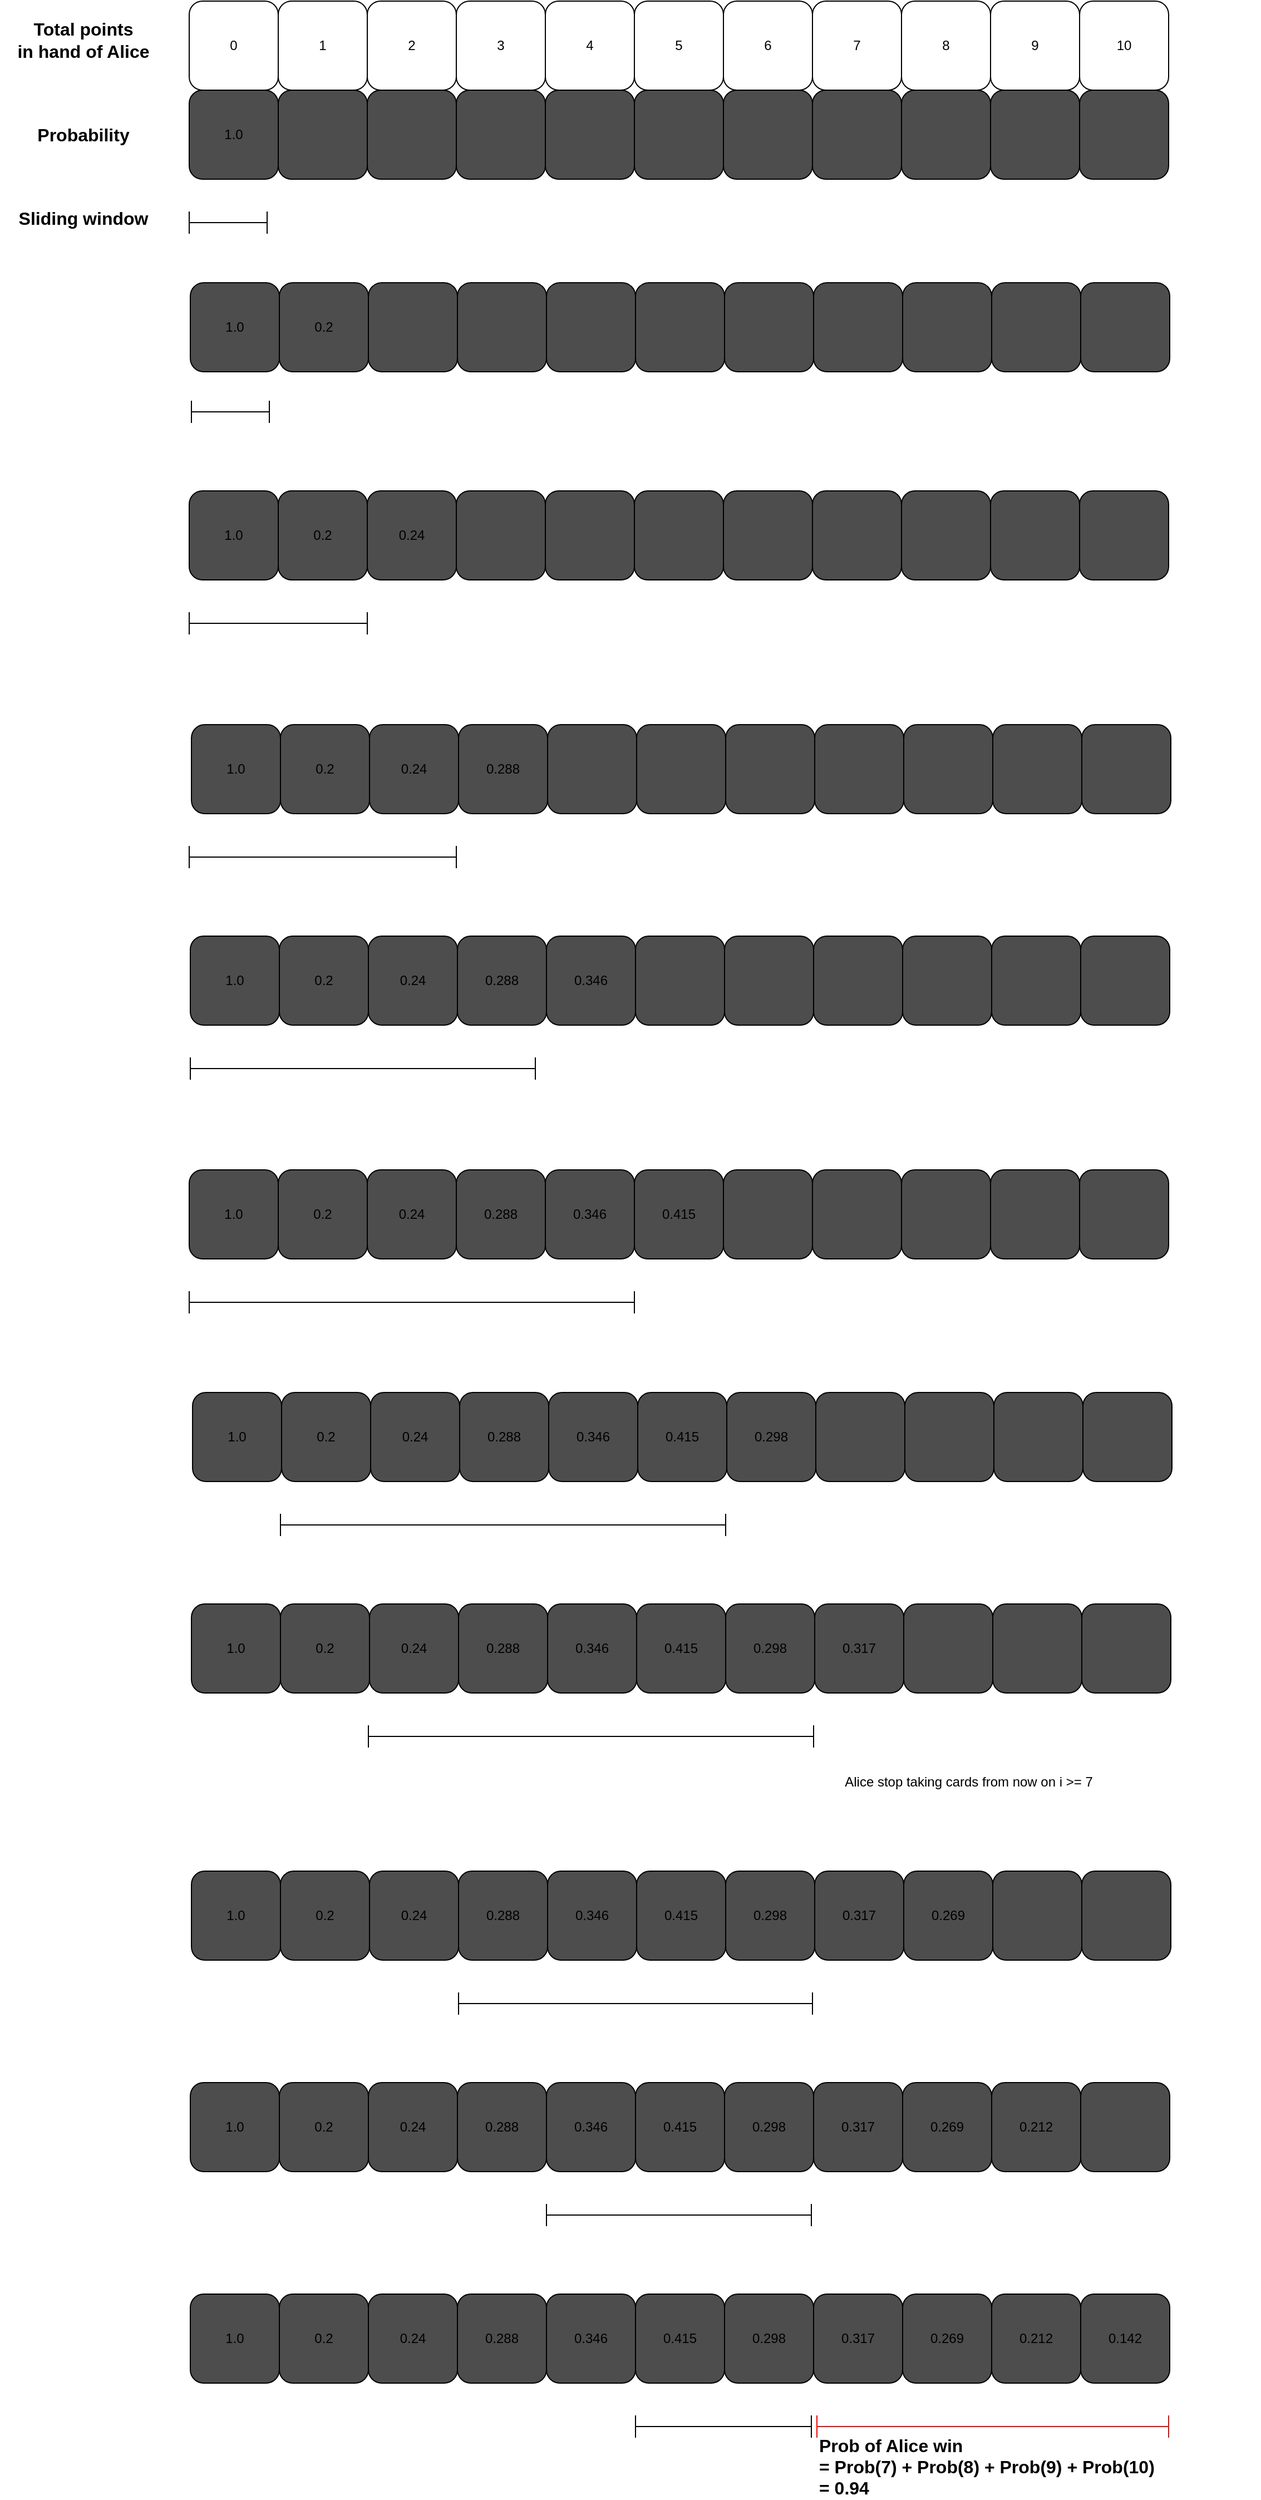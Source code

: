 <mxfile version="21.3.2" type="github">
  <diagram name="第 1 页" id="L3YYOfRVzUbYMGYdMul0">
    <mxGraphModel dx="1961" dy="727" grid="1" gridSize="10" guides="1" tooltips="1" connect="1" arrows="1" fold="1" page="1" pageScale="1" pageWidth="827" pageHeight="1169" math="0" shadow="0">
      <root>
        <mxCell id="0" />
        <mxCell id="1" parent="0" />
        <mxCell id="Uv0XRD-SDKMZK3PV6rSL-1" value="0" style="rounded=1;whiteSpace=wrap;html=1;" vertex="1" parent="1">
          <mxGeometry x="40" y="120" width="80" height="80" as="geometry" />
        </mxCell>
        <mxCell id="Uv0XRD-SDKMZK3PV6rSL-2" value="1" style="rounded=1;whiteSpace=wrap;html=1;" vertex="1" parent="1">
          <mxGeometry x="120" y="120" width="80" height="80" as="geometry" />
        </mxCell>
        <mxCell id="Uv0XRD-SDKMZK3PV6rSL-3" value="2" style="rounded=1;whiteSpace=wrap;html=1;" vertex="1" parent="1">
          <mxGeometry x="200" y="120" width="80" height="80" as="geometry" />
        </mxCell>
        <mxCell id="Uv0XRD-SDKMZK3PV6rSL-4" value="3" style="rounded=1;whiteSpace=wrap;html=1;" vertex="1" parent="1">
          <mxGeometry x="280" y="120" width="80" height="80" as="geometry" />
        </mxCell>
        <mxCell id="Uv0XRD-SDKMZK3PV6rSL-5" value="4" style="rounded=1;whiteSpace=wrap;html=1;" vertex="1" parent="1">
          <mxGeometry x="360" y="120" width="80" height="80" as="geometry" />
        </mxCell>
        <mxCell id="Uv0XRD-SDKMZK3PV6rSL-6" value="5" style="rounded=1;whiteSpace=wrap;html=1;" vertex="1" parent="1">
          <mxGeometry x="440" y="120" width="80" height="80" as="geometry" />
        </mxCell>
        <mxCell id="Uv0XRD-SDKMZK3PV6rSL-7" value="6" style="rounded=1;whiteSpace=wrap;html=1;" vertex="1" parent="1">
          <mxGeometry x="520" y="120" width="80" height="80" as="geometry" />
        </mxCell>
        <mxCell id="Uv0XRD-SDKMZK3PV6rSL-8" value="7" style="rounded=1;whiteSpace=wrap;html=1;" vertex="1" parent="1">
          <mxGeometry x="600" y="120" width="80" height="80" as="geometry" />
        </mxCell>
        <mxCell id="Uv0XRD-SDKMZK3PV6rSL-9" value="8" style="rounded=1;whiteSpace=wrap;html=1;" vertex="1" parent="1">
          <mxGeometry x="680" y="120" width="80" height="80" as="geometry" />
        </mxCell>
        <mxCell id="Uv0XRD-SDKMZK3PV6rSL-11" value="9" style="rounded=1;whiteSpace=wrap;html=1;" vertex="1" parent="1">
          <mxGeometry x="760" y="120" width="80" height="80" as="geometry" />
        </mxCell>
        <mxCell id="Uv0XRD-SDKMZK3PV6rSL-12" value="10" style="rounded=1;whiteSpace=wrap;html=1;" vertex="1" parent="1">
          <mxGeometry x="840" y="120" width="80" height="80" as="geometry" />
        </mxCell>
        <mxCell id="Uv0XRD-SDKMZK3PV6rSL-13" value="" style="shape=crossbar;whiteSpace=wrap;html=1;rounded=1;" vertex="1" parent="1">
          <mxGeometry x="40" y="309" width="70" height="20" as="geometry" />
        </mxCell>
        <mxCell id="Uv0XRD-SDKMZK3PV6rSL-14" value="1.0" style="rounded=1;whiteSpace=wrap;html=1;fillColor=#4D4D4D;" vertex="1" parent="1">
          <mxGeometry x="40" y="200" width="80" height="80" as="geometry" />
        </mxCell>
        <mxCell id="Uv0XRD-SDKMZK3PV6rSL-15" value="" style="rounded=1;whiteSpace=wrap;html=1;fillColor=#4D4D4D;" vertex="1" parent="1">
          <mxGeometry x="120" y="200" width="80" height="80" as="geometry" />
        </mxCell>
        <mxCell id="Uv0XRD-SDKMZK3PV6rSL-16" value="" style="rounded=1;whiteSpace=wrap;html=1;fillColor=#4D4D4D;" vertex="1" parent="1">
          <mxGeometry x="200" y="200" width="80" height="80" as="geometry" />
        </mxCell>
        <mxCell id="Uv0XRD-SDKMZK3PV6rSL-17" value="" style="rounded=1;whiteSpace=wrap;html=1;fillColor=#4D4D4D;" vertex="1" parent="1">
          <mxGeometry x="280" y="200" width="80" height="80" as="geometry" />
        </mxCell>
        <mxCell id="Uv0XRD-SDKMZK3PV6rSL-18" value="" style="rounded=1;whiteSpace=wrap;html=1;fillColor=#4D4D4D;" vertex="1" parent="1">
          <mxGeometry x="360" y="200" width="80" height="80" as="geometry" />
        </mxCell>
        <mxCell id="Uv0XRD-SDKMZK3PV6rSL-19" value="" style="rounded=1;whiteSpace=wrap;html=1;fillColor=#4D4D4D;" vertex="1" parent="1">
          <mxGeometry x="440" y="200" width="80" height="80" as="geometry" />
        </mxCell>
        <mxCell id="Uv0XRD-SDKMZK3PV6rSL-20" value="" style="rounded=1;whiteSpace=wrap;html=1;fillColor=#4D4D4D;" vertex="1" parent="1">
          <mxGeometry x="520" y="200" width="80" height="80" as="geometry" />
        </mxCell>
        <mxCell id="Uv0XRD-SDKMZK3PV6rSL-21" value="" style="rounded=1;whiteSpace=wrap;html=1;fillColor=#4D4D4D;" vertex="1" parent="1">
          <mxGeometry x="600" y="200" width="80" height="80" as="geometry" />
        </mxCell>
        <mxCell id="Uv0XRD-SDKMZK3PV6rSL-22" value="" style="rounded=1;whiteSpace=wrap;html=1;fillColor=#4D4D4D;" vertex="1" parent="1">
          <mxGeometry x="680" y="200" width="80" height="80" as="geometry" />
        </mxCell>
        <mxCell id="Uv0XRD-SDKMZK3PV6rSL-23" value="" style="rounded=1;whiteSpace=wrap;html=1;fillColor=#4D4D4D;" vertex="1" parent="1">
          <mxGeometry x="760" y="200" width="80" height="80" as="geometry" />
        </mxCell>
        <mxCell id="Uv0XRD-SDKMZK3PV6rSL-24" value="" style="rounded=1;whiteSpace=wrap;html=1;fillColor=#4D4D4D;" vertex="1" parent="1">
          <mxGeometry x="840" y="200" width="80" height="80" as="geometry" />
        </mxCell>
        <mxCell id="Uv0XRD-SDKMZK3PV6rSL-51" value="" style="group" vertex="1" connectable="0" parent="1">
          <mxGeometry x="40" y="560" width="880" height="129" as="geometry" />
        </mxCell>
        <mxCell id="Uv0XRD-SDKMZK3PV6rSL-27" value="" style="shape=crossbar;whiteSpace=wrap;html=1;rounded=1;" vertex="1" parent="Uv0XRD-SDKMZK3PV6rSL-51">
          <mxGeometry y="109" width="160" height="20" as="geometry" />
        </mxCell>
        <mxCell id="Uv0XRD-SDKMZK3PV6rSL-28" value="1.0" style="rounded=1;whiteSpace=wrap;html=1;fillColor=#4D4D4D;" vertex="1" parent="Uv0XRD-SDKMZK3PV6rSL-51">
          <mxGeometry width="80" height="80" as="geometry" />
        </mxCell>
        <mxCell id="Uv0XRD-SDKMZK3PV6rSL-29" value="0.2" style="rounded=1;whiteSpace=wrap;html=1;fillColor=#4D4D4D;" vertex="1" parent="Uv0XRD-SDKMZK3PV6rSL-51">
          <mxGeometry x="80" width="80" height="80" as="geometry" />
        </mxCell>
        <mxCell id="Uv0XRD-SDKMZK3PV6rSL-30" value="0.24" style="rounded=1;whiteSpace=wrap;html=1;fillColor=#4D4D4D;" vertex="1" parent="Uv0XRD-SDKMZK3PV6rSL-51">
          <mxGeometry x="160" width="80" height="80" as="geometry" />
        </mxCell>
        <mxCell id="Uv0XRD-SDKMZK3PV6rSL-31" value="" style="rounded=1;whiteSpace=wrap;html=1;fillColor=#4D4D4D;" vertex="1" parent="Uv0XRD-SDKMZK3PV6rSL-51">
          <mxGeometry x="240" width="80" height="80" as="geometry" />
        </mxCell>
        <mxCell id="Uv0XRD-SDKMZK3PV6rSL-32" value="" style="rounded=1;whiteSpace=wrap;html=1;fillColor=#4D4D4D;" vertex="1" parent="Uv0XRD-SDKMZK3PV6rSL-51">
          <mxGeometry x="320" width="80" height="80" as="geometry" />
        </mxCell>
        <mxCell id="Uv0XRD-SDKMZK3PV6rSL-33" value="" style="rounded=1;whiteSpace=wrap;html=1;fillColor=#4D4D4D;" vertex="1" parent="Uv0XRD-SDKMZK3PV6rSL-51">
          <mxGeometry x="400" width="80" height="80" as="geometry" />
        </mxCell>
        <mxCell id="Uv0XRD-SDKMZK3PV6rSL-34" value="" style="rounded=1;whiteSpace=wrap;html=1;fillColor=#4D4D4D;" vertex="1" parent="Uv0XRD-SDKMZK3PV6rSL-51">
          <mxGeometry x="480" width="80" height="80" as="geometry" />
        </mxCell>
        <mxCell id="Uv0XRD-SDKMZK3PV6rSL-35" value="" style="rounded=1;whiteSpace=wrap;html=1;fillColor=#4D4D4D;" vertex="1" parent="Uv0XRD-SDKMZK3PV6rSL-51">
          <mxGeometry x="560" width="80" height="80" as="geometry" />
        </mxCell>
        <mxCell id="Uv0XRD-SDKMZK3PV6rSL-36" value="" style="rounded=1;whiteSpace=wrap;html=1;fillColor=#4D4D4D;" vertex="1" parent="Uv0XRD-SDKMZK3PV6rSL-51">
          <mxGeometry x="640" width="80" height="80" as="geometry" />
        </mxCell>
        <mxCell id="Uv0XRD-SDKMZK3PV6rSL-37" value="" style="rounded=1;whiteSpace=wrap;html=1;fillColor=#4D4D4D;" vertex="1" parent="Uv0XRD-SDKMZK3PV6rSL-51">
          <mxGeometry x="720" width="80" height="80" as="geometry" />
        </mxCell>
        <mxCell id="Uv0XRD-SDKMZK3PV6rSL-38" value="" style="rounded=1;whiteSpace=wrap;html=1;fillColor=#4D4D4D;" vertex="1" parent="Uv0XRD-SDKMZK3PV6rSL-51">
          <mxGeometry x="800" width="80" height="80" as="geometry" />
        </mxCell>
        <mxCell id="Uv0XRD-SDKMZK3PV6rSL-52" value="" style="group" vertex="1" connectable="0" parent="1">
          <mxGeometry x="42" y="370" width="880" height="129" as="geometry" />
        </mxCell>
        <mxCell id="Uv0XRD-SDKMZK3PV6rSL-53" value="" style="shape=crossbar;whiteSpace=wrap;html=1;rounded=1;" vertex="1" parent="Uv0XRD-SDKMZK3PV6rSL-52">
          <mxGeometry y="109" width="70" height="20" as="geometry" />
        </mxCell>
        <mxCell id="Uv0XRD-SDKMZK3PV6rSL-54" value="1.0" style="rounded=1;whiteSpace=wrap;html=1;fillColor=#4D4D4D;" vertex="1" parent="1">
          <mxGeometry x="41" y="373" width="80" height="80" as="geometry" />
        </mxCell>
        <mxCell id="Uv0XRD-SDKMZK3PV6rSL-55" value="0.2" style="rounded=1;whiteSpace=wrap;html=1;fillColor=#4D4D4D;" vertex="1" parent="1">
          <mxGeometry x="121" y="373" width="80" height="80" as="geometry" />
        </mxCell>
        <mxCell id="Uv0XRD-SDKMZK3PV6rSL-56" value="" style="rounded=1;whiteSpace=wrap;html=1;fillColor=#4D4D4D;" vertex="1" parent="1">
          <mxGeometry x="201" y="373" width="80" height="80" as="geometry" />
        </mxCell>
        <mxCell id="Uv0XRD-SDKMZK3PV6rSL-57" value="" style="rounded=1;whiteSpace=wrap;html=1;fillColor=#4D4D4D;" vertex="1" parent="1">
          <mxGeometry x="281" y="373" width="80" height="80" as="geometry" />
        </mxCell>
        <mxCell id="Uv0XRD-SDKMZK3PV6rSL-58" value="" style="rounded=1;whiteSpace=wrap;html=1;fillColor=#4D4D4D;" vertex="1" parent="1">
          <mxGeometry x="361" y="373" width="80" height="80" as="geometry" />
        </mxCell>
        <mxCell id="Uv0XRD-SDKMZK3PV6rSL-59" value="" style="rounded=1;whiteSpace=wrap;html=1;fillColor=#4D4D4D;" vertex="1" parent="1">
          <mxGeometry x="441" y="373" width="80" height="80" as="geometry" />
        </mxCell>
        <mxCell id="Uv0XRD-SDKMZK3PV6rSL-60" value="" style="rounded=1;whiteSpace=wrap;html=1;fillColor=#4D4D4D;" vertex="1" parent="1">
          <mxGeometry x="521" y="373" width="80" height="80" as="geometry" />
        </mxCell>
        <mxCell id="Uv0XRD-SDKMZK3PV6rSL-61" value="" style="rounded=1;whiteSpace=wrap;html=1;fillColor=#4D4D4D;" vertex="1" parent="1">
          <mxGeometry x="601" y="373" width="80" height="80" as="geometry" />
        </mxCell>
        <mxCell id="Uv0XRD-SDKMZK3PV6rSL-62" value="" style="rounded=1;whiteSpace=wrap;html=1;fillColor=#4D4D4D;" vertex="1" parent="1">
          <mxGeometry x="681" y="373" width="80" height="80" as="geometry" />
        </mxCell>
        <mxCell id="Uv0XRD-SDKMZK3PV6rSL-63" value="" style="rounded=1;whiteSpace=wrap;html=1;fillColor=#4D4D4D;" vertex="1" parent="1">
          <mxGeometry x="761" y="373" width="80" height="80" as="geometry" />
        </mxCell>
        <mxCell id="Uv0XRD-SDKMZK3PV6rSL-64" value="" style="rounded=1;whiteSpace=wrap;html=1;fillColor=#4D4D4D;" vertex="1" parent="1">
          <mxGeometry x="841" y="373" width="80" height="80" as="geometry" />
        </mxCell>
        <mxCell id="Uv0XRD-SDKMZK3PV6rSL-65" value="" style="group" vertex="1" connectable="0" parent="1">
          <mxGeometry x="41" y="960" width="880" height="129" as="geometry" />
        </mxCell>
        <mxCell id="Uv0XRD-SDKMZK3PV6rSL-66" value="" style="shape=crossbar;whiteSpace=wrap;html=1;rounded=1;" vertex="1" parent="Uv0XRD-SDKMZK3PV6rSL-65">
          <mxGeometry y="109" width="310" height="20" as="geometry" />
        </mxCell>
        <mxCell id="Uv0XRD-SDKMZK3PV6rSL-67" value="1.0" style="rounded=1;whiteSpace=wrap;html=1;fillColor=#4D4D4D;" vertex="1" parent="Uv0XRD-SDKMZK3PV6rSL-65">
          <mxGeometry width="80" height="80" as="geometry" />
        </mxCell>
        <mxCell id="Uv0XRD-SDKMZK3PV6rSL-68" value="0.2" style="rounded=1;whiteSpace=wrap;html=1;fillColor=#4D4D4D;" vertex="1" parent="Uv0XRD-SDKMZK3PV6rSL-65">
          <mxGeometry x="80" width="80" height="80" as="geometry" />
        </mxCell>
        <mxCell id="Uv0XRD-SDKMZK3PV6rSL-69" value="0.24" style="rounded=1;whiteSpace=wrap;html=1;fillColor=#4D4D4D;" vertex="1" parent="Uv0XRD-SDKMZK3PV6rSL-65">
          <mxGeometry x="160" width="80" height="80" as="geometry" />
        </mxCell>
        <mxCell id="Uv0XRD-SDKMZK3PV6rSL-70" value="0.288" style="rounded=1;whiteSpace=wrap;html=1;fillColor=#4D4D4D;" vertex="1" parent="Uv0XRD-SDKMZK3PV6rSL-65">
          <mxGeometry x="240" width="80" height="80" as="geometry" />
        </mxCell>
        <mxCell id="Uv0XRD-SDKMZK3PV6rSL-71" value="0.346" style="rounded=1;whiteSpace=wrap;html=1;fillColor=#4D4D4D;" vertex="1" parent="Uv0XRD-SDKMZK3PV6rSL-65">
          <mxGeometry x="320" width="80" height="80" as="geometry" />
        </mxCell>
        <mxCell id="Uv0XRD-SDKMZK3PV6rSL-72" value="" style="rounded=1;whiteSpace=wrap;html=1;fillColor=#4D4D4D;" vertex="1" parent="Uv0XRD-SDKMZK3PV6rSL-65">
          <mxGeometry x="400" width="80" height="80" as="geometry" />
        </mxCell>
        <mxCell id="Uv0XRD-SDKMZK3PV6rSL-73" value="" style="rounded=1;whiteSpace=wrap;html=1;fillColor=#4D4D4D;" vertex="1" parent="Uv0XRD-SDKMZK3PV6rSL-65">
          <mxGeometry x="480" width="80" height="80" as="geometry" />
        </mxCell>
        <mxCell id="Uv0XRD-SDKMZK3PV6rSL-74" value="" style="rounded=1;whiteSpace=wrap;html=1;fillColor=#4D4D4D;" vertex="1" parent="Uv0XRD-SDKMZK3PV6rSL-65">
          <mxGeometry x="560" width="80" height="80" as="geometry" />
        </mxCell>
        <mxCell id="Uv0XRD-SDKMZK3PV6rSL-75" value="" style="rounded=1;whiteSpace=wrap;html=1;fillColor=#4D4D4D;" vertex="1" parent="Uv0XRD-SDKMZK3PV6rSL-65">
          <mxGeometry x="640" width="80" height="80" as="geometry" />
        </mxCell>
        <mxCell id="Uv0XRD-SDKMZK3PV6rSL-76" value="" style="rounded=1;whiteSpace=wrap;html=1;fillColor=#4D4D4D;" vertex="1" parent="Uv0XRD-SDKMZK3PV6rSL-65">
          <mxGeometry x="720" width="80" height="80" as="geometry" />
        </mxCell>
        <mxCell id="Uv0XRD-SDKMZK3PV6rSL-77" value="" style="rounded=1;whiteSpace=wrap;html=1;fillColor=#4D4D4D;" vertex="1" parent="Uv0XRD-SDKMZK3PV6rSL-65">
          <mxGeometry x="800" width="80" height="80" as="geometry" />
        </mxCell>
        <mxCell id="Uv0XRD-SDKMZK3PV6rSL-78" value="" style="group" vertex="1" connectable="0" parent="1">
          <mxGeometry x="52" y="770" width="880" height="129" as="geometry" />
        </mxCell>
        <mxCell id="Uv0XRD-SDKMZK3PV6rSL-79" value="" style="shape=crossbar;whiteSpace=wrap;html=1;rounded=1;" vertex="1" parent="Uv0XRD-SDKMZK3PV6rSL-78">
          <mxGeometry x="-12" y="109" width="240" height="20" as="geometry" />
        </mxCell>
        <mxCell id="Uv0XRD-SDKMZK3PV6rSL-80" value="1.0" style="rounded=1;whiteSpace=wrap;html=1;fillColor=#4D4D4D;" vertex="1" parent="Uv0XRD-SDKMZK3PV6rSL-78">
          <mxGeometry x="-10" width="80" height="80" as="geometry" />
        </mxCell>
        <mxCell id="Uv0XRD-SDKMZK3PV6rSL-81" value="0.2" style="rounded=1;whiteSpace=wrap;html=1;fillColor=#4D4D4D;" vertex="1" parent="Uv0XRD-SDKMZK3PV6rSL-78">
          <mxGeometry x="70" width="80" height="80" as="geometry" />
        </mxCell>
        <mxCell id="Uv0XRD-SDKMZK3PV6rSL-82" value="0.24" style="rounded=1;whiteSpace=wrap;html=1;fillColor=#4D4D4D;" vertex="1" parent="Uv0XRD-SDKMZK3PV6rSL-78">
          <mxGeometry x="150" width="80" height="80" as="geometry" />
        </mxCell>
        <mxCell id="Uv0XRD-SDKMZK3PV6rSL-83" value="0.288" style="rounded=1;whiteSpace=wrap;html=1;fillColor=#4D4D4D;" vertex="1" parent="Uv0XRD-SDKMZK3PV6rSL-78">
          <mxGeometry x="230" width="80" height="80" as="geometry" />
        </mxCell>
        <mxCell id="Uv0XRD-SDKMZK3PV6rSL-84" value="" style="rounded=1;whiteSpace=wrap;html=1;fillColor=#4D4D4D;" vertex="1" parent="Uv0XRD-SDKMZK3PV6rSL-78">
          <mxGeometry x="310" width="80" height="80" as="geometry" />
        </mxCell>
        <mxCell id="Uv0XRD-SDKMZK3PV6rSL-85" value="" style="rounded=1;whiteSpace=wrap;html=1;fillColor=#4D4D4D;" vertex="1" parent="Uv0XRD-SDKMZK3PV6rSL-78">
          <mxGeometry x="390" width="80" height="80" as="geometry" />
        </mxCell>
        <mxCell id="Uv0XRD-SDKMZK3PV6rSL-86" value="" style="rounded=1;whiteSpace=wrap;html=1;fillColor=#4D4D4D;" vertex="1" parent="Uv0XRD-SDKMZK3PV6rSL-78">
          <mxGeometry x="470" width="80" height="80" as="geometry" />
        </mxCell>
        <mxCell id="Uv0XRD-SDKMZK3PV6rSL-87" value="" style="rounded=1;whiteSpace=wrap;html=1;fillColor=#4D4D4D;" vertex="1" parent="Uv0XRD-SDKMZK3PV6rSL-78">
          <mxGeometry x="550" width="80" height="80" as="geometry" />
        </mxCell>
        <mxCell id="Uv0XRD-SDKMZK3PV6rSL-88" value="" style="rounded=1;whiteSpace=wrap;html=1;fillColor=#4D4D4D;" vertex="1" parent="Uv0XRD-SDKMZK3PV6rSL-78">
          <mxGeometry x="630" width="80" height="80" as="geometry" />
        </mxCell>
        <mxCell id="Uv0XRD-SDKMZK3PV6rSL-89" value="" style="rounded=1;whiteSpace=wrap;html=1;fillColor=#4D4D4D;" vertex="1" parent="Uv0XRD-SDKMZK3PV6rSL-78">
          <mxGeometry x="710" width="80" height="80" as="geometry" />
        </mxCell>
        <mxCell id="Uv0XRD-SDKMZK3PV6rSL-90" value="" style="rounded=1;whiteSpace=wrap;html=1;fillColor=#4D4D4D;" vertex="1" parent="Uv0XRD-SDKMZK3PV6rSL-78">
          <mxGeometry x="790" width="80" height="80" as="geometry" />
        </mxCell>
        <mxCell id="Uv0XRD-SDKMZK3PV6rSL-92" value="" style="group" vertex="1" connectable="0" parent="1">
          <mxGeometry x="42" y="1800" width="880" height="129" as="geometry" />
        </mxCell>
        <mxCell id="Uv0XRD-SDKMZK3PV6rSL-93" value="" style="shape=crossbar;whiteSpace=wrap;html=1;rounded=1;" vertex="1" parent="Uv0XRD-SDKMZK3PV6rSL-92">
          <mxGeometry x="240" y="109" width="318" height="20" as="geometry" />
        </mxCell>
        <mxCell id="Uv0XRD-SDKMZK3PV6rSL-94" value="1.0" style="rounded=1;whiteSpace=wrap;html=1;fillColor=#4D4D4D;" vertex="1" parent="Uv0XRD-SDKMZK3PV6rSL-92">
          <mxGeometry width="80" height="80" as="geometry" />
        </mxCell>
        <mxCell id="Uv0XRD-SDKMZK3PV6rSL-95" value="0.2" style="rounded=1;whiteSpace=wrap;html=1;fillColor=#4D4D4D;" vertex="1" parent="Uv0XRD-SDKMZK3PV6rSL-92">
          <mxGeometry x="80" width="80" height="80" as="geometry" />
        </mxCell>
        <mxCell id="Uv0XRD-SDKMZK3PV6rSL-96" value="0.24" style="rounded=1;whiteSpace=wrap;html=1;fillColor=#4D4D4D;" vertex="1" parent="Uv0XRD-SDKMZK3PV6rSL-92">
          <mxGeometry x="160" width="80" height="80" as="geometry" />
        </mxCell>
        <mxCell id="Uv0XRD-SDKMZK3PV6rSL-97" value="0.288" style="rounded=1;whiteSpace=wrap;html=1;fillColor=#4D4D4D;" vertex="1" parent="Uv0XRD-SDKMZK3PV6rSL-92">
          <mxGeometry x="240" width="80" height="80" as="geometry" />
        </mxCell>
        <mxCell id="Uv0XRD-SDKMZK3PV6rSL-98" value="0.346" style="rounded=1;whiteSpace=wrap;html=1;fillColor=#4D4D4D;" vertex="1" parent="Uv0XRD-SDKMZK3PV6rSL-92">
          <mxGeometry x="320" width="80" height="80" as="geometry" />
        </mxCell>
        <mxCell id="Uv0XRD-SDKMZK3PV6rSL-99" value="0.415" style="rounded=1;whiteSpace=wrap;html=1;fillColor=#4D4D4D;" vertex="1" parent="Uv0XRD-SDKMZK3PV6rSL-92">
          <mxGeometry x="400" width="80" height="80" as="geometry" />
        </mxCell>
        <mxCell id="Uv0XRD-SDKMZK3PV6rSL-100" value="0.298" style="rounded=1;whiteSpace=wrap;html=1;fillColor=#4D4D4D;" vertex="1" parent="Uv0XRD-SDKMZK3PV6rSL-92">
          <mxGeometry x="480" width="80" height="80" as="geometry" />
        </mxCell>
        <mxCell id="Uv0XRD-SDKMZK3PV6rSL-101" value="0.317" style="rounded=1;whiteSpace=wrap;html=1;fillColor=#4D4D4D;" vertex="1" parent="Uv0XRD-SDKMZK3PV6rSL-92">
          <mxGeometry x="560" width="80" height="80" as="geometry" />
        </mxCell>
        <mxCell id="Uv0XRD-SDKMZK3PV6rSL-102" value="0.269" style="rounded=1;whiteSpace=wrap;html=1;fillColor=#4D4D4D;" vertex="1" parent="Uv0XRD-SDKMZK3PV6rSL-92">
          <mxGeometry x="640" width="80" height="80" as="geometry" />
        </mxCell>
        <mxCell id="Uv0XRD-SDKMZK3PV6rSL-103" value="" style="rounded=1;whiteSpace=wrap;html=1;fillColor=#4D4D4D;" vertex="1" parent="Uv0XRD-SDKMZK3PV6rSL-92">
          <mxGeometry x="720" width="80" height="80" as="geometry" />
        </mxCell>
        <mxCell id="Uv0XRD-SDKMZK3PV6rSL-104" value="" style="rounded=1;whiteSpace=wrap;html=1;fillColor=#4D4D4D;" vertex="1" parent="Uv0XRD-SDKMZK3PV6rSL-92">
          <mxGeometry x="800" width="80" height="80" as="geometry" />
        </mxCell>
        <mxCell id="Uv0XRD-SDKMZK3PV6rSL-105" value="" style="group" vertex="1" connectable="0" parent="1">
          <mxGeometry x="48" y="1170" width="880" height="129" as="geometry" />
        </mxCell>
        <mxCell id="Uv0XRD-SDKMZK3PV6rSL-106" value="" style="shape=crossbar;whiteSpace=wrap;html=1;rounded=1;" vertex="1" parent="Uv0XRD-SDKMZK3PV6rSL-105">
          <mxGeometry x="-8" y="109" width="400" height="20" as="geometry" />
        </mxCell>
        <mxCell id="Uv0XRD-SDKMZK3PV6rSL-107" value="1.0" style="rounded=1;whiteSpace=wrap;html=1;fillColor=#4D4D4D;" vertex="1" parent="Uv0XRD-SDKMZK3PV6rSL-105">
          <mxGeometry x="-8" width="80" height="80" as="geometry" />
        </mxCell>
        <mxCell id="Uv0XRD-SDKMZK3PV6rSL-108" value="0.2" style="rounded=1;whiteSpace=wrap;html=1;fillColor=#4D4D4D;" vertex="1" parent="Uv0XRD-SDKMZK3PV6rSL-105">
          <mxGeometry x="72" width="80" height="80" as="geometry" />
        </mxCell>
        <mxCell id="Uv0XRD-SDKMZK3PV6rSL-109" value="0.24" style="rounded=1;whiteSpace=wrap;html=1;fillColor=#4D4D4D;" vertex="1" parent="Uv0XRD-SDKMZK3PV6rSL-105">
          <mxGeometry x="152" width="80" height="80" as="geometry" />
        </mxCell>
        <mxCell id="Uv0XRD-SDKMZK3PV6rSL-110" value="0.288" style="rounded=1;whiteSpace=wrap;html=1;fillColor=#4D4D4D;" vertex="1" parent="Uv0XRD-SDKMZK3PV6rSL-105">
          <mxGeometry x="232" width="80" height="80" as="geometry" />
        </mxCell>
        <mxCell id="Uv0XRD-SDKMZK3PV6rSL-111" value="0.346" style="rounded=1;whiteSpace=wrap;html=1;fillColor=#4D4D4D;" vertex="1" parent="Uv0XRD-SDKMZK3PV6rSL-105">
          <mxGeometry x="312" width="80" height="80" as="geometry" />
        </mxCell>
        <mxCell id="Uv0XRD-SDKMZK3PV6rSL-112" value="0.415" style="rounded=1;whiteSpace=wrap;html=1;fillColor=#4D4D4D;" vertex="1" parent="Uv0XRD-SDKMZK3PV6rSL-105">
          <mxGeometry x="392" width="80" height="80" as="geometry" />
        </mxCell>
        <mxCell id="Uv0XRD-SDKMZK3PV6rSL-113" value="" style="rounded=1;whiteSpace=wrap;html=1;fillColor=#4D4D4D;" vertex="1" parent="Uv0XRD-SDKMZK3PV6rSL-105">
          <mxGeometry x="472" width="80" height="80" as="geometry" />
        </mxCell>
        <mxCell id="Uv0XRD-SDKMZK3PV6rSL-114" value="" style="rounded=1;whiteSpace=wrap;html=1;fillColor=#4D4D4D;" vertex="1" parent="Uv0XRD-SDKMZK3PV6rSL-105">
          <mxGeometry x="552" width="80" height="80" as="geometry" />
        </mxCell>
        <mxCell id="Uv0XRD-SDKMZK3PV6rSL-115" value="" style="rounded=1;whiteSpace=wrap;html=1;fillColor=#4D4D4D;" vertex="1" parent="Uv0XRD-SDKMZK3PV6rSL-105">
          <mxGeometry x="632" width="80" height="80" as="geometry" />
        </mxCell>
        <mxCell id="Uv0XRD-SDKMZK3PV6rSL-116" value="" style="rounded=1;whiteSpace=wrap;html=1;fillColor=#4D4D4D;" vertex="1" parent="Uv0XRD-SDKMZK3PV6rSL-105">
          <mxGeometry x="712" width="80" height="80" as="geometry" />
        </mxCell>
        <mxCell id="Uv0XRD-SDKMZK3PV6rSL-117" value="" style="rounded=1;whiteSpace=wrap;html=1;fillColor=#4D4D4D;" vertex="1" parent="Uv0XRD-SDKMZK3PV6rSL-105">
          <mxGeometry x="792" width="80" height="80" as="geometry" />
        </mxCell>
        <mxCell id="Uv0XRD-SDKMZK3PV6rSL-118" value="" style="group" vertex="1" connectable="0" parent="1">
          <mxGeometry x="43" y="1370" width="880" height="129" as="geometry" />
        </mxCell>
        <mxCell id="Uv0XRD-SDKMZK3PV6rSL-119" value="" style="shape=crossbar;whiteSpace=wrap;html=1;rounded=1;" vertex="1" parent="Uv0XRD-SDKMZK3PV6rSL-118">
          <mxGeometry x="79" y="109" width="400" height="20" as="geometry" />
        </mxCell>
        <mxCell id="Uv0XRD-SDKMZK3PV6rSL-120" value="1.0" style="rounded=1;whiteSpace=wrap;html=1;fillColor=#4D4D4D;" vertex="1" parent="Uv0XRD-SDKMZK3PV6rSL-118">
          <mxGeometry width="80" height="80" as="geometry" />
        </mxCell>
        <mxCell id="Uv0XRD-SDKMZK3PV6rSL-121" value="0.2" style="rounded=1;whiteSpace=wrap;html=1;fillColor=#4D4D4D;" vertex="1" parent="Uv0XRD-SDKMZK3PV6rSL-118">
          <mxGeometry x="80" width="80" height="80" as="geometry" />
        </mxCell>
        <mxCell id="Uv0XRD-SDKMZK3PV6rSL-122" value="0.24" style="rounded=1;whiteSpace=wrap;html=1;fillColor=#4D4D4D;" vertex="1" parent="Uv0XRD-SDKMZK3PV6rSL-118">
          <mxGeometry x="160" width="80" height="80" as="geometry" />
        </mxCell>
        <mxCell id="Uv0XRD-SDKMZK3PV6rSL-123" value="0.288" style="rounded=1;whiteSpace=wrap;html=1;fillColor=#4D4D4D;" vertex="1" parent="Uv0XRD-SDKMZK3PV6rSL-118">
          <mxGeometry x="240" width="80" height="80" as="geometry" />
        </mxCell>
        <mxCell id="Uv0XRD-SDKMZK3PV6rSL-124" value="0.346" style="rounded=1;whiteSpace=wrap;html=1;fillColor=#4D4D4D;" vertex="1" parent="Uv0XRD-SDKMZK3PV6rSL-118">
          <mxGeometry x="320" width="80" height="80" as="geometry" />
        </mxCell>
        <mxCell id="Uv0XRD-SDKMZK3PV6rSL-125" value="0.415" style="rounded=1;whiteSpace=wrap;html=1;fillColor=#4D4D4D;" vertex="1" parent="Uv0XRD-SDKMZK3PV6rSL-118">
          <mxGeometry x="400" width="80" height="80" as="geometry" />
        </mxCell>
        <mxCell id="Uv0XRD-SDKMZK3PV6rSL-126" value="0.298" style="rounded=1;whiteSpace=wrap;html=1;fillColor=#4D4D4D;" vertex="1" parent="Uv0XRD-SDKMZK3PV6rSL-118">
          <mxGeometry x="480" width="80" height="80" as="geometry" />
        </mxCell>
        <mxCell id="Uv0XRD-SDKMZK3PV6rSL-127" value="" style="rounded=1;whiteSpace=wrap;html=1;fillColor=#4D4D4D;" vertex="1" parent="Uv0XRD-SDKMZK3PV6rSL-118">
          <mxGeometry x="560" width="80" height="80" as="geometry" />
        </mxCell>
        <mxCell id="Uv0XRD-SDKMZK3PV6rSL-128" value="" style="rounded=1;whiteSpace=wrap;html=1;fillColor=#4D4D4D;" vertex="1" parent="Uv0XRD-SDKMZK3PV6rSL-118">
          <mxGeometry x="640" width="80" height="80" as="geometry" />
        </mxCell>
        <mxCell id="Uv0XRD-SDKMZK3PV6rSL-129" value="" style="rounded=1;whiteSpace=wrap;html=1;fillColor=#4D4D4D;" vertex="1" parent="Uv0XRD-SDKMZK3PV6rSL-118">
          <mxGeometry x="720" width="80" height="80" as="geometry" />
        </mxCell>
        <mxCell id="Uv0XRD-SDKMZK3PV6rSL-130" value="" style="rounded=1;whiteSpace=wrap;html=1;fillColor=#4D4D4D;" vertex="1" parent="Uv0XRD-SDKMZK3PV6rSL-118">
          <mxGeometry x="800" width="80" height="80" as="geometry" />
        </mxCell>
        <mxCell id="Uv0XRD-SDKMZK3PV6rSL-131" value="Alice stop taking cards from now on i &amp;gt;= 7" style="text;html=1;strokeColor=none;fillColor=none;align=center;verticalAlign=middle;whiteSpace=wrap;rounded=0;" vertex="1" parent="1">
          <mxGeometry x="611" y="1705" width="259" height="30" as="geometry" />
        </mxCell>
        <mxCell id="Uv0XRD-SDKMZK3PV6rSL-132" value="" style="group" vertex="1" connectable="0" parent="1">
          <mxGeometry x="50" y="1560" width="880" height="129" as="geometry" />
        </mxCell>
        <mxCell id="Uv0XRD-SDKMZK3PV6rSL-133" value="" style="shape=crossbar;whiteSpace=wrap;html=1;rounded=1;" vertex="1" parent="Uv0XRD-SDKMZK3PV6rSL-132">
          <mxGeometry x="151" y="109" width="400" height="20" as="geometry" />
        </mxCell>
        <mxCell id="Uv0XRD-SDKMZK3PV6rSL-134" value="1.0" style="rounded=1;whiteSpace=wrap;html=1;fillColor=#4D4D4D;" vertex="1" parent="Uv0XRD-SDKMZK3PV6rSL-132">
          <mxGeometry x="-8" width="80" height="80" as="geometry" />
        </mxCell>
        <mxCell id="Uv0XRD-SDKMZK3PV6rSL-135" value="0.2" style="rounded=1;whiteSpace=wrap;html=1;fillColor=#4D4D4D;" vertex="1" parent="Uv0XRD-SDKMZK3PV6rSL-132">
          <mxGeometry x="72" width="80" height="80" as="geometry" />
        </mxCell>
        <mxCell id="Uv0XRD-SDKMZK3PV6rSL-136" value="0.24" style="rounded=1;whiteSpace=wrap;html=1;fillColor=#4D4D4D;" vertex="1" parent="Uv0XRD-SDKMZK3PV6rSL-132">
          <mxGeometry x="152" width="80" height="80" as="geometry" />
        </mxCell>
        <mxCell id="Uv0XRD-SDKMZK3PV6rSL-137" value="0.288" style="rounded=1;whiteSpace=wrap;html=1;fillColor=#4D4D4D;" vertex="1" parent="Uv0XRD-SDKMZK3PV6rSL-132">
          <mxGeometry x="232" width="80" height="80" as="geometry" />
        </mxCell>
        <mxCell id="Uv0XRD-SDKMZK3PV6rSL-138" value="0.346" style="rounded=1;whiteSpace=wrap;html=1;fillColor=#4D4D4D;" vertex="1" parent="Uv0XRD-SDKMZK3PV6rSL-132">
          <mxGeometry x="312" width="80" height="80" as="geometry" />
        </mxCell>
        <mxCell id="Uv0XRD-SDKMZK3PV6rSL-139" value="0.415" style="rounded=1;whiteSpace=wrap;html=1;fillColor=#4D4D4D;" vertex="1" parent="Uv0XRD-SDKMZK3PV6rSL-132">
          <mxGeometry x="392" width="80" height="80" as="geometry" />
        </mxCell>
        <mxCell id="Uv0XRD-SDKMZK3PV6rSL-140" value="0.298" style="rounded=1;whiteSpace=wrap;html=1;fillColor=#4D4D4D;" vertex="1" parent="Uv0XRD-SDKMZK3PV6rSL-132">
          <mxGeometry x="472" width="80" height="80" as="geometry" />
        </mxCell>
        <mxCell id="Uv0XRD-SDKMZK3PV6rSL-141" value="0.317" style="rounded=1;whiteSpace=wrap;html=1;fillColor=#4D4D4D;" vertex="1" parent="Uv0XRD-SDKMZK3PV6rSL-132">
          <mxGeometry x="552" width="80" height="80" as="geometry" />
        </mxCell>
        <mxCell id="Uv0XRD-SDKMZK3PV6rSL-142" value="" style="rounded=1;whiteSpace=wrap;html=1;fillColor=#4D4D4D;" vertex="1" parent="Uv0XRD-SDKMZK3PV6rSL-132">
          <mxGeometry x="632" width="80" height="80" as="geometry" />
        </mxCell>
        <mxCell id="Uv0XRD-SDKMZK3PV6rSL-143" value="" style="rounded=1;whiteSpace=wrap;html=1;fillColor=#4D4D4D;" vertex="1" parent="Uv0XRD-SDKMZK3PV6rSL-132">
          <mxGeometry x="712" width="80" height="80" as="geometry" />
        </mxCell>
        <mxCell id="Uv0XRD-SDKMZK3PV6rSL-144" value="" style="rounded=1;whiteSpace=wrap;html=1;fillColor=#4D4D4D;" vertex="1" parent="Uv0XRD-SDKMZK3PV6rSL-132">
          <mxGeometry x="792" width="80" height="80" as="geometry" />
        </mxCell>
        <mxCell id="Uv0XRD-SDKMZK3PV6rSL-145" value="" style="group" vertex="1" connectable="0" parent="1">
          <mxGeometry x="41" y="1990" width="880" height="129" as="geometry" />
        </mxCell>
        <mxCell id="Uv0XRD-SDKMZK3PV6rSL-146" value="" style="shape=crossbar;whiteSpace=wrap;html=1;rounded=1;" vertex="1" parent="Uv0XRD-SDKMZK3PV6rSL-145">
          <mxGeometry x="320" y="109" width="238" height="20" as="geometry" />
        </mxCell>
        <mxCell id="Uv0XRD-SDKMZK3PV6rSL-147" value="1.0" style="rounded=1;whiteSpace=wrap;html=1;fillColor=#4D4D4D;" vertex="1" parent="Uv0XRD-SDKMZK3PV6rSL-145">
          <mxGeometry width="80" height="80" as="geometry" />
        </mxCell>
        <mxCell id="Uv0XRD-SDKMZK3PV6rSL-148" value="0.2" style="rounded=1;whiteSpace=wrap;html=1;fillColor=#4D4D4D;" vertex="1" parent="Uv0XRD-SDKMZK3PV6rSL-145">
          <mxGeometry x="80" width="80" height="80" as="geometry" />
        </mxCell>
        <mxCell id="Uv0XRD-SDKMZK3PV6rSL-149" value="0.24" style="rounded=1;whiteSpace=wrap;html=1;fillColor=#4D4D4D;" vertex="1" parent="Uv0XRD-SDKMZK3PV6rSL-145">
          <mxGeometry x="160" width="80" height="80" as="geometry" />
        </mxCell>
        <mxCell id="Uv0XRD-SDKMZK3PV6rSL-150" value="0.288" style="rounded=1;whiteSpace=wrap;html=1;fillColor=#4D4D4D;" vertex="1" parent="Uv0XRD-SDKMZK3PV6rSL-145">
          <mxGeometry x="240" width="80" height="80" as="geometry" />
        </mxCell>
        <mxCell id="Uv0XRD-SDKMZK3PV6rSL-151" value="0.346" style="rounded=1;whiteSpace=wrap;html=1;fillColor=#4D4D4D;" vertex="1" parent="Uv0XRD-SDKMZK3PV6rSL-145">
          <mxGeometry x="320" width="80" height="80" as="geometry" />
        </mxCell>
        <mxCell id="Uv0XRD-SDKMZK3PV6rSL-152" value="0.415" style="rounded=1;whiteSpace=wrap;html=1;fillColor=#4D4D4D;" vertex="1" parent="Uv0XRD-SDKMZK3PV6rSL-145">
          <mxGeometry x="400" width="80" height="80" as="geometry" />
        </mxCell>
        <mxCell id="Uv0XRD-SDKMZK3PV6rSL-153" value="0.298" style="rounded=1;whiteSpace=wrap;html=1;fillColor=#4D4D4D;" vertex="1" parent="Uv0XRD-SDKMZK3PV6rSL-145">
          <mxGeometry x="480" width="80" height="80" as="geometry" />
        </mxCell>
        <mxCell id="Uv0XRD-SDKMZK3PV6rSL-154" value="0.317" style="rounded=1;whiteSpace=wrap;html=1;fillColor=#4D4D4D;" vertex="1" parent="Uv0XRD-SDKMZK3PV6rSL-145">
          <mxGeometry x="560" width="80" height="80" as="geometry" />
        </mxCell>
        <mxCell id="Uv0XRD-SDKMZK3PV6rSL-155" value="0.269" style="rounded=1;whiteSpace=wrap;html=1;fillColor=#4D4D4D;" vertex="1" parent="Uv0XRD-SDKMZK3PV6rSL-145">
          <mxGeometry x="640" width="80" height="80" as="geometry" />
        </mxCell>
        <mxCell id="Uv0XRD-SDKMZK3PV6rSL-156" value="0.212" style="rounded=1;whiteSpace=wrap;html=1;fillColor=#4D4D4D;" vertex="1" parent="Uv0XRD-SDKMZK3PV6rSL-145">
          <mxGeometry x="720" width="80" height="80" as="geometry" />
        </mxCell>
        <mxCell id="Uv0XRD-SDKMZK3PV6rSL-157" value="" style="rounded=1;whiteSpace=wrap;html=1;fillColor=#4D4D4D;" vertex="1" parent="Uv0XRD-SDKMZK3PV6rSL-145">
          <mxGeometry x="800" width="80" height="80" as="geometry" />
        </mxCell>
        <mxCell id="Uv0XRD-SDKMZK3PV6rSL-158" value="" style="group" vertex="1" connectable="0" parent="1">
          <mxGeometry x="41" y="2180" width="880" height="129" as="geometry" />
        </mxCell>
        <mxCell id="Uv0XRD-SDKMZK3PV6rSL-159" value="" style="shape=crossbar;whiteSpace=wrap;html=1;rounded=1;" vertex="1" parent="Uv0XRD-SDKMZK3PV6rSL-158">
          <mxGeometry x="400" y="109" width="158" height="20" as="geometry" />
        </mxCell>
        <mxCell id="Uv0XRD-SDKMZK3PV6rSL-160" value="1.0" style="rounded=1;whiteSpace=wrap;html=1;fillColor=#4D4D4D;" vertex="1" parent="Uv0XRD-SDKMZK3PV6rSL-158">
          <mxGeometry width="80" height="80" as="geometry" />
        </mxCell>
        <mxCell id="Uv0XRD-SDKMZK3PV6rSL-161" value="0.2" style="rounded=1;whiteSpace=wrap;html=1;fillColor=#4D4D4D;" vertex="1" parent="Uv0XRD-SDKMZK3PV6rSL-158">
          <mxGeometry x="80" width="80" height="80" as="geometry" />
        </mxCell>
        <mxCell id="Uv0XRD-SDKMZK3PV6rSL-162" value="0.24" style="rounded=1;whiteSpace=wrap;html=1;fillColor=#4D4D4D;" vertex="1" parent="Uv0XRD-SDKMZK3PV6rSL-158">
          <mxGeometry x="160" width="80" height="80" as="geometry" />
        </mxCell>
        <mxCell id="Uv0XRD-SDKMZK3PV6rSL-163" value="0.288" style="rounded=1;whiteSpace=wrap;html=1;fillColor=#4D4D4D;" vertex="1" parent="Uv0XRD-SDKMZK3PV6rSL-158">
          <mxGeometry x="240" width="80" height="80" as="geometry" />
        </mxCell>
        <mxCell id="Uv0XRD-SDKMZK3PV6rSL-164" value="0.346" style="rounded=1;whiteSpace=wrap;html=1;fillColor=#4D4D4D;" vertex="1" parent="Uv0XRD-SDKMZK3PV6rSL-158">
          <mxGeometry x="320" width="80" height="80" as="geometry" />
        </mxCell>
        <mxCell id="Uv0XRD-SDKMZK3PV6rSL-165" value="0.415" style="rounded=1;whiteSpace=wrap;html=1;fillColor=#4D4D4D;" vertex="1" parent="Uv0XRD-SDKMZK3PV6rSL-158">
          <mxGeometry x="400" width="80" height="80" as="geometry" />
        </mxCell>
        <mxCell id="Uv0XRD-SDKMZK3PV6rSL-166" value="0.298" style="rounded=1;whiteSpace=wrap;html=1;fillColor=#4D4D4D;" vertex="1" parent="Uv0XRD-SDKMZK3PV6rSL-158">
          <mxGeometry x="480" width="80" height="80" as="geometry" />
        </mxCell>
        <mxCell id="Uv0XRD-SDKMZK3PV6rSL-167" value="0.317" style="rounded=1;whiteSpace=wrap;html=1;fillColor=#4D4D4D;" vertex="1" parent="Uv0XRD-SDKMZK3PV6rSL-158">
          <mxGeometry x="560" width="80" height="80" as="geometry" />
        </mxCell>
        <mxCell id="Uv0XRD-SDKMZK3PV6rSL-168" value="0.269" style="rounded=1;whiteSpace=wrap;html=1;fillColor=#4D4D4D;" vertex="1" parent="Uv0XRD-SDKMZK3PV6rSL-158">
          <mxGeometry x="640" width="80" height="80" as="geometry" />
        </mxCell>
        <mxCell id="Uv0XRD-SDKMZK3PV6rSL-169" value="0.212" style="rounded=1;whiteSpace=wrap;html=1;fillColor=#4D4D4D;" vertex="1" parent="Uv0XRD-SDKMZK3PV6rSL-158">
          <mxGeometry x="720" width="80" height="80" as="geometry" />
        </mxCell>
        <mxCell id="Uv0XRD-SDKMZK3PV6rSL-170" value="0.142" style="rounded=1;whiteSpace=wrap;html=1;fillColor=#4D4D4D;" vertex="1" parent="Uv0XRD-SDKMZK3PV6rSL-158">
          <mxGeometry x="800" width="80" height="80" as="geometry" />
        </mxCell>
        <mxCell id="Uv0XRD-SDKMZK3PV6rSL-171" value="" style="shape=crossbar;whiteSpace=wrap;html=1;rounded=1;fillColor=#FF0000;strokeColor=#FF0000;" vertex="1" parent="1">
          <mxGeometry x="604" y="2289" width="316" height="20" as="geometry" />
        </mxCell>
        <mxCell id="Uv0XRD-SDKMZK3PV6rSL-172" value="&lt;font style=&quot;font-size: 16px;&quot;&gt;&lt;b&gt;Prob of Alice win &lt;br&gt;= Prob(7) + Prob(8) + Prob(9) + Prob(10)&lt;br&gt;= 0.94&lt;/b&gt;&lt;br&gt;&lt;/font&gt;" style="text;html=1;strokeColor=none;fillColor=none;align=left;verticalAlign=middle;whiteSpace=wrap;rounded=0;" vertex="1" parent="1">
          <mxGeometry x="604" y="2320" width="398" height="30" as="geometry" />
        </mxCell>
        <mxCell id="Uv0XRD-SDKMZK3PV6rSL-173" value="&lt;font style=&quot;font-size: 16px;&quot;&gt;&lt;b&gt;Total points &lt;br&gt;in hand of Alice&lt;/b&gt;&lt;/font&gt;" style="text;html=1;strokeColor=none;fillColor=none;align=center;verticalAlign=middle;whiteSpace=wrap;rounded=0;" vertex="1" parent="1">
          <mxGeometry x="-130" y="130" width="150" height="50" as="geometry" />
        </mxCell>
        <mxCell id="Uv0XRD-SDKMZK3PV6rSL-174" value="&lt;font style=&quot;font-size: 16px;&quot;&gt;&lt;b&gt;Probability&lt;/b&gt;&lt;/font&gt;" style="text;html=1;strokeColor=none;fillColor=none;align=center;verticalAlign=middle;whiteSpace=wrap;rounded=0;" vertex="1" parent="1">
          <mxGeometry x="-130" y="215" width="150" height="50" as="geometry" />
        </mxCell>
        <mxCell id="Uv0XRD-SDKMZK3PV6rSL-175" value="&lt;font style=&quot;font-size: 16px;&quot;&gt;&lt;b&gt;Sliding window&lt;/b&gt;&lt;/font&gt;" style="text;html=1;strokeColor=none;fillColor=none;align=center;verticalAlign=middle;whiteSpace=wrap;rounded=0;" vertex="1" parent="1">
          <mxGeometry x="-130" y="290" width="150" height="50" as="geometry" />
        </mxCell>
      </root>
    </mxGraphModel>
  </diagram>
</mxfile>
